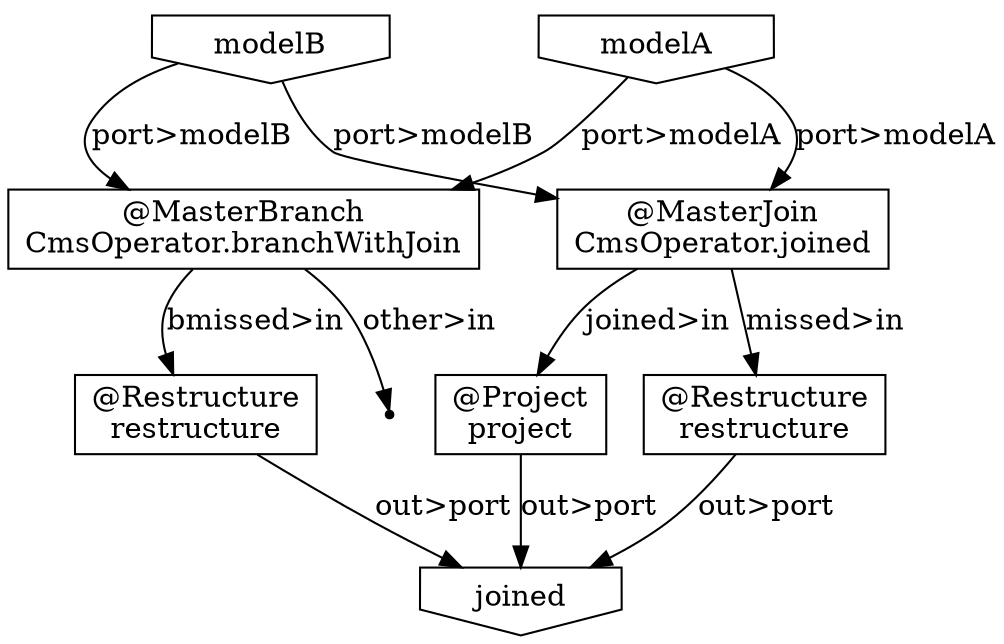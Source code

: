 digraph {
    "db89f286-e45c-4cfc-a656-913cc0e1e899" [shape=box, label="@Restructure\nrestructure"];
    "2e3d72c7-885e-4839-86ee-3e1ac45a0619" [shape=box, label="@MasterBranch\nCmsOperator.branchWithJoin"];
    "c4cf031a-fb14-42a5-be4a-875224378099" [shape=invhouse, label="modelB"];
    "4264972a-0b65-4ad9-88ea-2aa5086ad237" [shape=invhouse, label="modelA"];
    "3cb8eda4-dc0a-4881-81d4-77fe1eb0e176" [shape=box, label="@Project\nproject"];
    "8aea8d1f-3b49-4ce5-ad79-2fc95af57b71" [shape=invhouse, label="joined"];
    "b5320be7-035b-4bf8-acd5-5771084dfd41" [shape=box, label="@MasterJoin\nCmsOperator.joined"];
    "e9fe9134-beab-4871-aec3-23ea8bdd45cf" [shape=point];
    "40279626-8e2b-4a96-a806-60c13ae89944" [shape=box, label="@Restructure\nrestructure"];
    "db89f286-e45c-4cfc-a656-913cc0e1e899" -> "8aea8d1f-3b49-4ce5-ad79-2fc95af57b71" [label="out>port"];
    "2e3d72c7-885e-4839-86ee-3e1ac45a0619" -> "db89f286-e45c-4cfc-a656-913cc0e1e899" [label="bmissed>in"];
    "2e3d72c7-885e-4839-86ee-3e1ac45a0619" -> "e9fe9134-beab-4871-aec3-23ea8bdd45cf" [label="other>in"];
    "c4cf031a-fb14-42a5-be4a-875224378099" -> "2e3d72c7-885e-4839-86ee-3e1ac45a0619" [label="port>modelB"];
    "c4cf031a-fb14-42a5-be4a-875224378099" -> "b5320be7-035b-4bf8-acd5-5771084dfd41" [label="port>modelB"];
    "4264972a-0b65-4ad9-88ea-2aa5086ad237" -> "2e3d72c7-885e-4839-86ee-3e1ac45a0619" [label="port>modelA"];
    "4264972a-0b65-4ad9-88ea-2aa5086ad237" -> "b5320be7-035b-4bf8-acd5-5771084dfd41" [label="port>modelA"];
    "3cb8eda4-dc0a-4881-81d4-77fe1eb0e176" -> "8aea8d1f-3b49-4ce5-ad79-2fc95af57b71" [label="out>port"];
    "b5320be7-035b-4bf8-acd5-5771084dfd41" -> "3cb8eda4-dc0a-4881-81d4-77fe1eb0e176" [label="joined>in"];
    "b5320be7-035b-4bf8-acd5-5771084dfd41" -> "40279626-8e2b-4a96-a806-60c13ae89944" [label="missed>in"];
    "40279626-8e2b-4a96-a806-60c13ae89944" -> "8aea8d1f-3b49-4ce5-ad79-2fc95af57b71" [label="out>port"];
}
